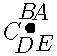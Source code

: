 pair A = dir(60);
pair B = dir(100);
pair C = dir(190);
pair D = dir(250);
pair E = dir(310);

dot("$A$", A, A);
dot("$B$", B, B);
dot("$C$", C, C);
dot("$D$", D, D);
dot("$E$", E, E);

draw(A--B--C--D--E--cycle);

/*
  Source: Cyclic Pentagon
  Points: A B C D E
  Item: A B C D E
*/
